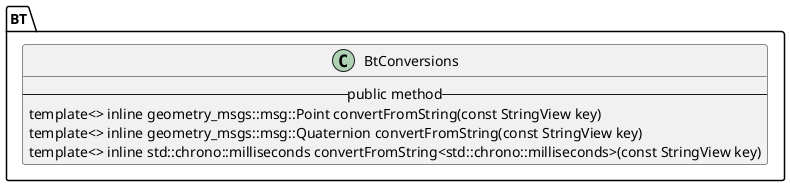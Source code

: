 @startuml
'https://plantuml.com/class-diagram

namespace BT{
class BtConversions{
-- public method --
template<> inline geometry_msgs::msg::Point convertFromString(const StringView key)
template<> inline geometry_msgs::msg::Quaternion convertFromString(const StringView key)
template<> inline std::chrono::milliseconds convertFromString<std::chrono::milliseconds>(const StringView key)
}
}
@enduml